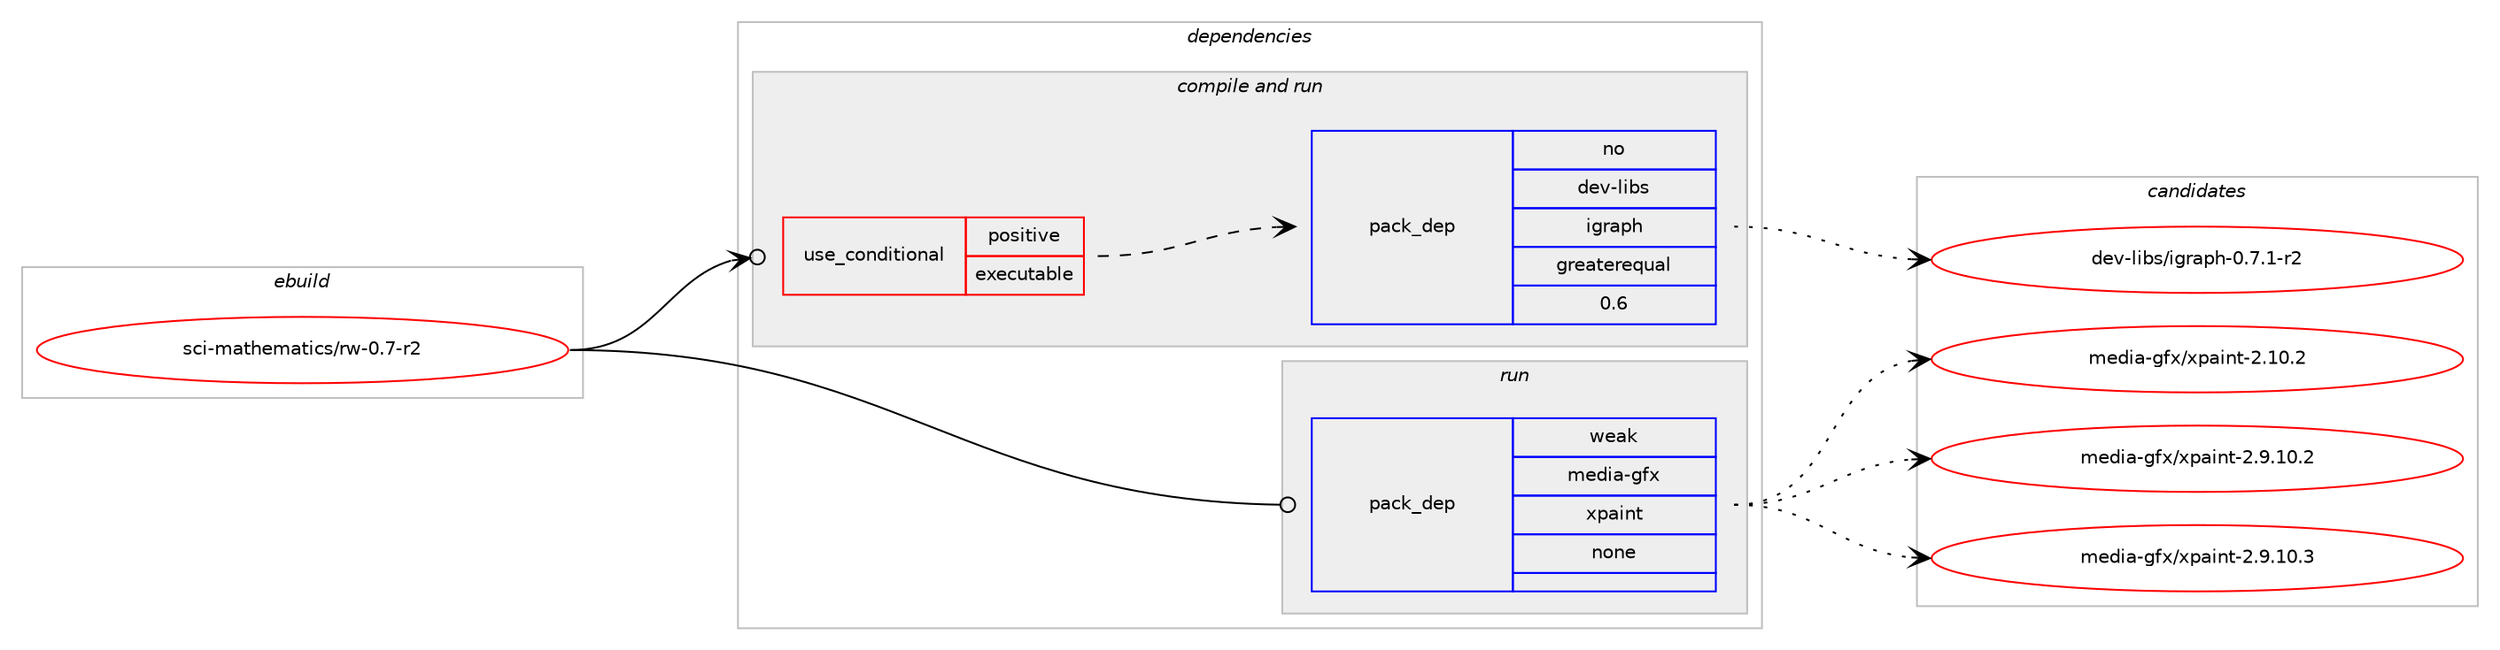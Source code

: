digraph prolog {

# *************
# Graph options
# *************

newrank=true;
concentrate=true;
compound=true;
graph [rankdir=LR,fontname=Helvetica,fontsize=10,ranksep=1.5];#, ranksep=2.5, nodesep=0.2];
edge  [arrowhead=vee];
node  [fontname=Helvetica,fontsize=10];

# **********
# The ebuild
# **********

subgraph cluster_leftcol {
color=gray;
rank=same;
label=<<i>ebuild</i>>;
id [label="sci-mathematics/rw-0.7-r2", color=red, width=4, href="../sci-mathematics/rw-0.7-r2.svg"];
}

# ****************
# The dependencies
# ****************

subgraph cluster_midcol {
color=gray;
label=<<i>dependencies</i>>;
subgraph cluster_compile {
fillcolor="#eeeeee";
style=filled;
label=<<i>compile</i>>;
}
subgraph cluster_compileandrun {
fillcolor="#eeeeee";
style=filled;
label=<<i>compile and run</i>>;
subgraph cond454772 {
dependency1699290 [label=<<TABLE BORDER="0" CELLBORDER="1" CELLSPACING="0" CELLPADDING="4"><TR><TD ROWSPAN="3" CELLPADDING="10">use_conditional</TD></TR><TR><TD>positive</TD></TR><TR><TD>executable</TD></TR></TABLE>>, shape=none, color=red];
subgraph pack1216663 {
dependency1699291 [label=<<TABLE BORDER="0" CELLBORDER="1" CELLSPACING="0" CELLPADDING="4" WIDTH="220"><TR><TD ROWSPAN="6" CELLPADDING="30">pack_dep</TD></TR><TR><TD WIDTH="110">no</TD></TR><TR><TD>dev-libs</TD></TR><TR><TD>igraph</TD></TR><TR><TD>greaterequal</TD></TR><TR><TD>0.6</TD></TR></TABLE>>, shape=none, color=blue];
}
dependency1699290:e -> dependency1699291:w [weight=20,style="dashed",arrowhead="vee"];
}
id:e -> dependency1699290:w [weight=20,style="solid",arrowhead="odotvee"];
}
subgraph cluster_run {
fillcolor="#eeeeee";
style=filled;
label=<<i>run</i>>;
subgraph pack1216664 {
dependency1699292 [label=<<TABLE BORDER="0" CELLBORDER="1" CELLSPACING="0" CELLPADDING="4" WIDTH="220"><TR><TD ROWSPAN="6" CELLPADDING="30">pack_dep</TD></TR><TR><TD WIDTH="110">weak</TD></TR><TR><TD>media-gfx</TD></TR><TR><TD>xpaint</TD></TR><TR><TD>none</TD></TR><TR><TD></TD></TR></TABLE>>, shape=none, color=blue];
}
id:e -> dependency1699292:w [weight=20,style="solid",arrowhead="odot"];
}
}

# **************
# The candidates
# **************

subgraph cluster_choices {
rank=same;
color=gray;
label=<<i>candidates</i>>;

subgraph choice1216663 {
color=black;
nodesep=1;
choice100101118451081059811547105103114971121044548465546494511450 [label="dev-libs/igraph-0.7.1-r2", color=red, width=4,href="../dev-libs/igraph-0.7.1-r2.svg"];
dependency1699291:e -> choice100101118451081059811547105103114971121044548465546494511450:w [style=dotted,weight="100"];
}
subgraph choice1216664 {
color=black;
nodesep=1;
choice1091011001059745103102120471201129710511011645504649484650 [label="media-gfx/xpaint-2.10.2", color=red, width=4,href="../media-gfx/xpaint-2.10.2.svg"];
choice10910110010597451031021204712011297105110116455046574649484650 [label="media-gfx/xpaint-2.9.10.2", color=red, width=4,href="../media-gfx/xpaint-2.9.10.2.svg"];
choice10910110010597451031021204712011297105110116455046574649484651 [label="media-gfx/xpaint-2.9.10.3", color=red, width=4,href="../media-gfx/xpaint-2.9.10.3.svg"];
dependency1699292:e -> choice1091011001059745103102120471201129710511011645504649484650:w [style=dotted,weight="100"];
dependency1699292:e -> choice10910110010597451031021204712011297105110116455046574649484650:w [style=dotted,weight="100"];
dependency1699292:e -> choice10910110010597451031021204712011297105110116455046574649484651:w [style=dotted,weight="100"];
}
}

}
